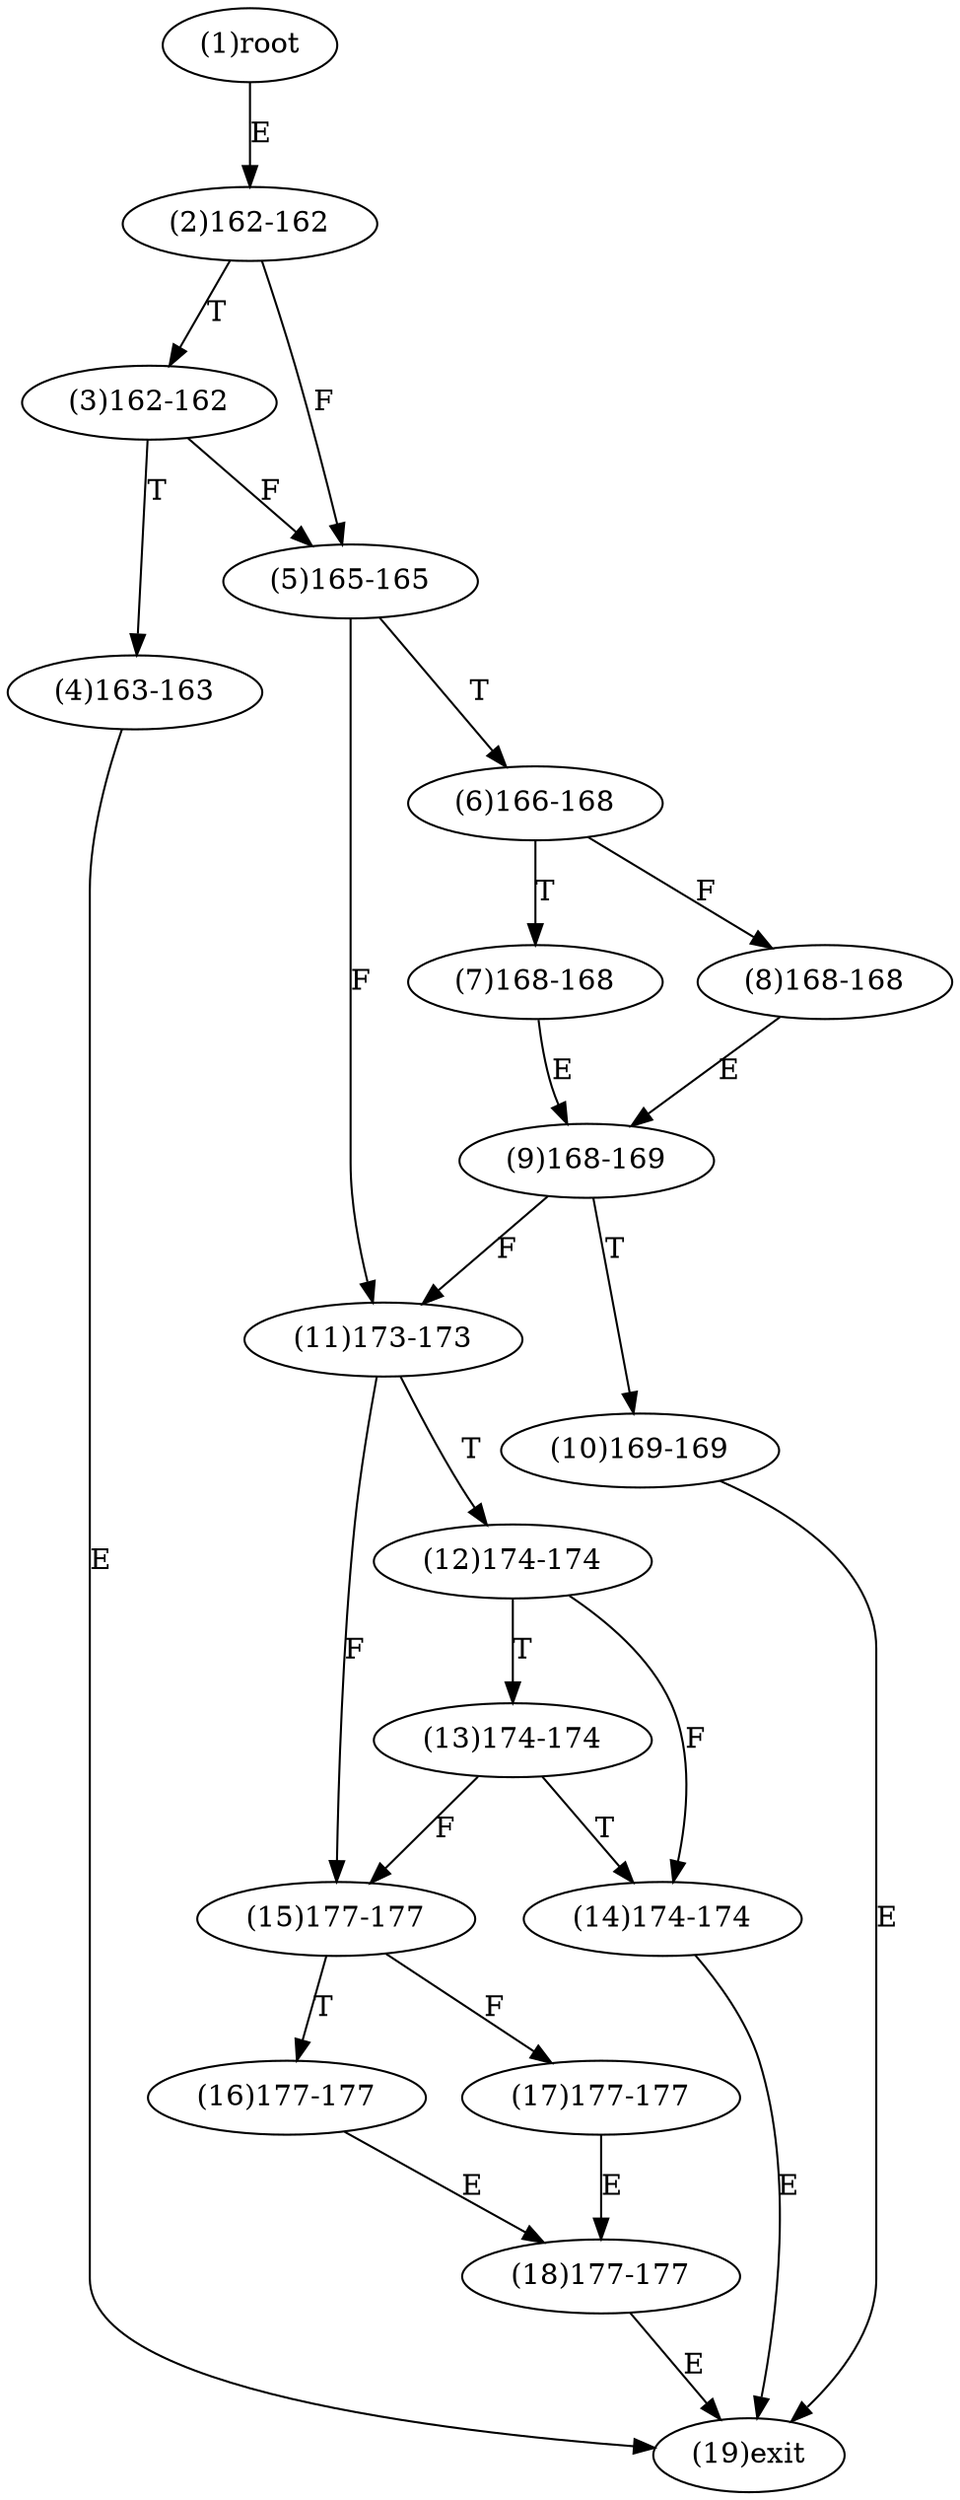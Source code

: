 digraph "" { 
1[ label="(1)root"];
2[ label="(2)162-162"];
3[ label="(3)162-162"];
4[ label="(4)163-163"];
5[ label="(5)165-165"];
6[ label="(6)166-168"];
7[ label="(7)168-168"];
8[ label="(8)168-168"];
9[ label="(9)168-169"];
10[ label="(10)169-169"];
11[ label="(11)173-173"];
12[ label="(12)174-174"];
13[ label="(13)174-174"];
14[ label="(14)174-174"];
15[ label="(15)177-177"];
17[ label="(17)177-177"];
16[ label="(16)177-177"];
19[ label="(19)exit"];
18[ label="(18)177-177"];
1->2[ label="E"];
2->5[ label="F"];
2->3[ label="T"];
3->5[ label="F"];
3->4[ label="T"];
4->19[ label="E"];
5->11[ label="F"];
5->6[ label="T"];
6->8[ label="F"];
6->7[ label="T"];
7->9[ label="E"];
8->9[ label="E"];
9->11[ label="F"];
9->10[ label="T"];
10->19[ label="E"];
11->15[ label="F"];
11->12[ label="T"];
12->14[ label="F"];
12->13[ label="T"];
13->15[ label="F"];
13->14[ label="T"];
14->19[ label="E"];
15->17[ label="F"];
15->16[ label="T"];
16->18[ label="E"];
17->18[ label="E"];
18->19[ label="E"];
}